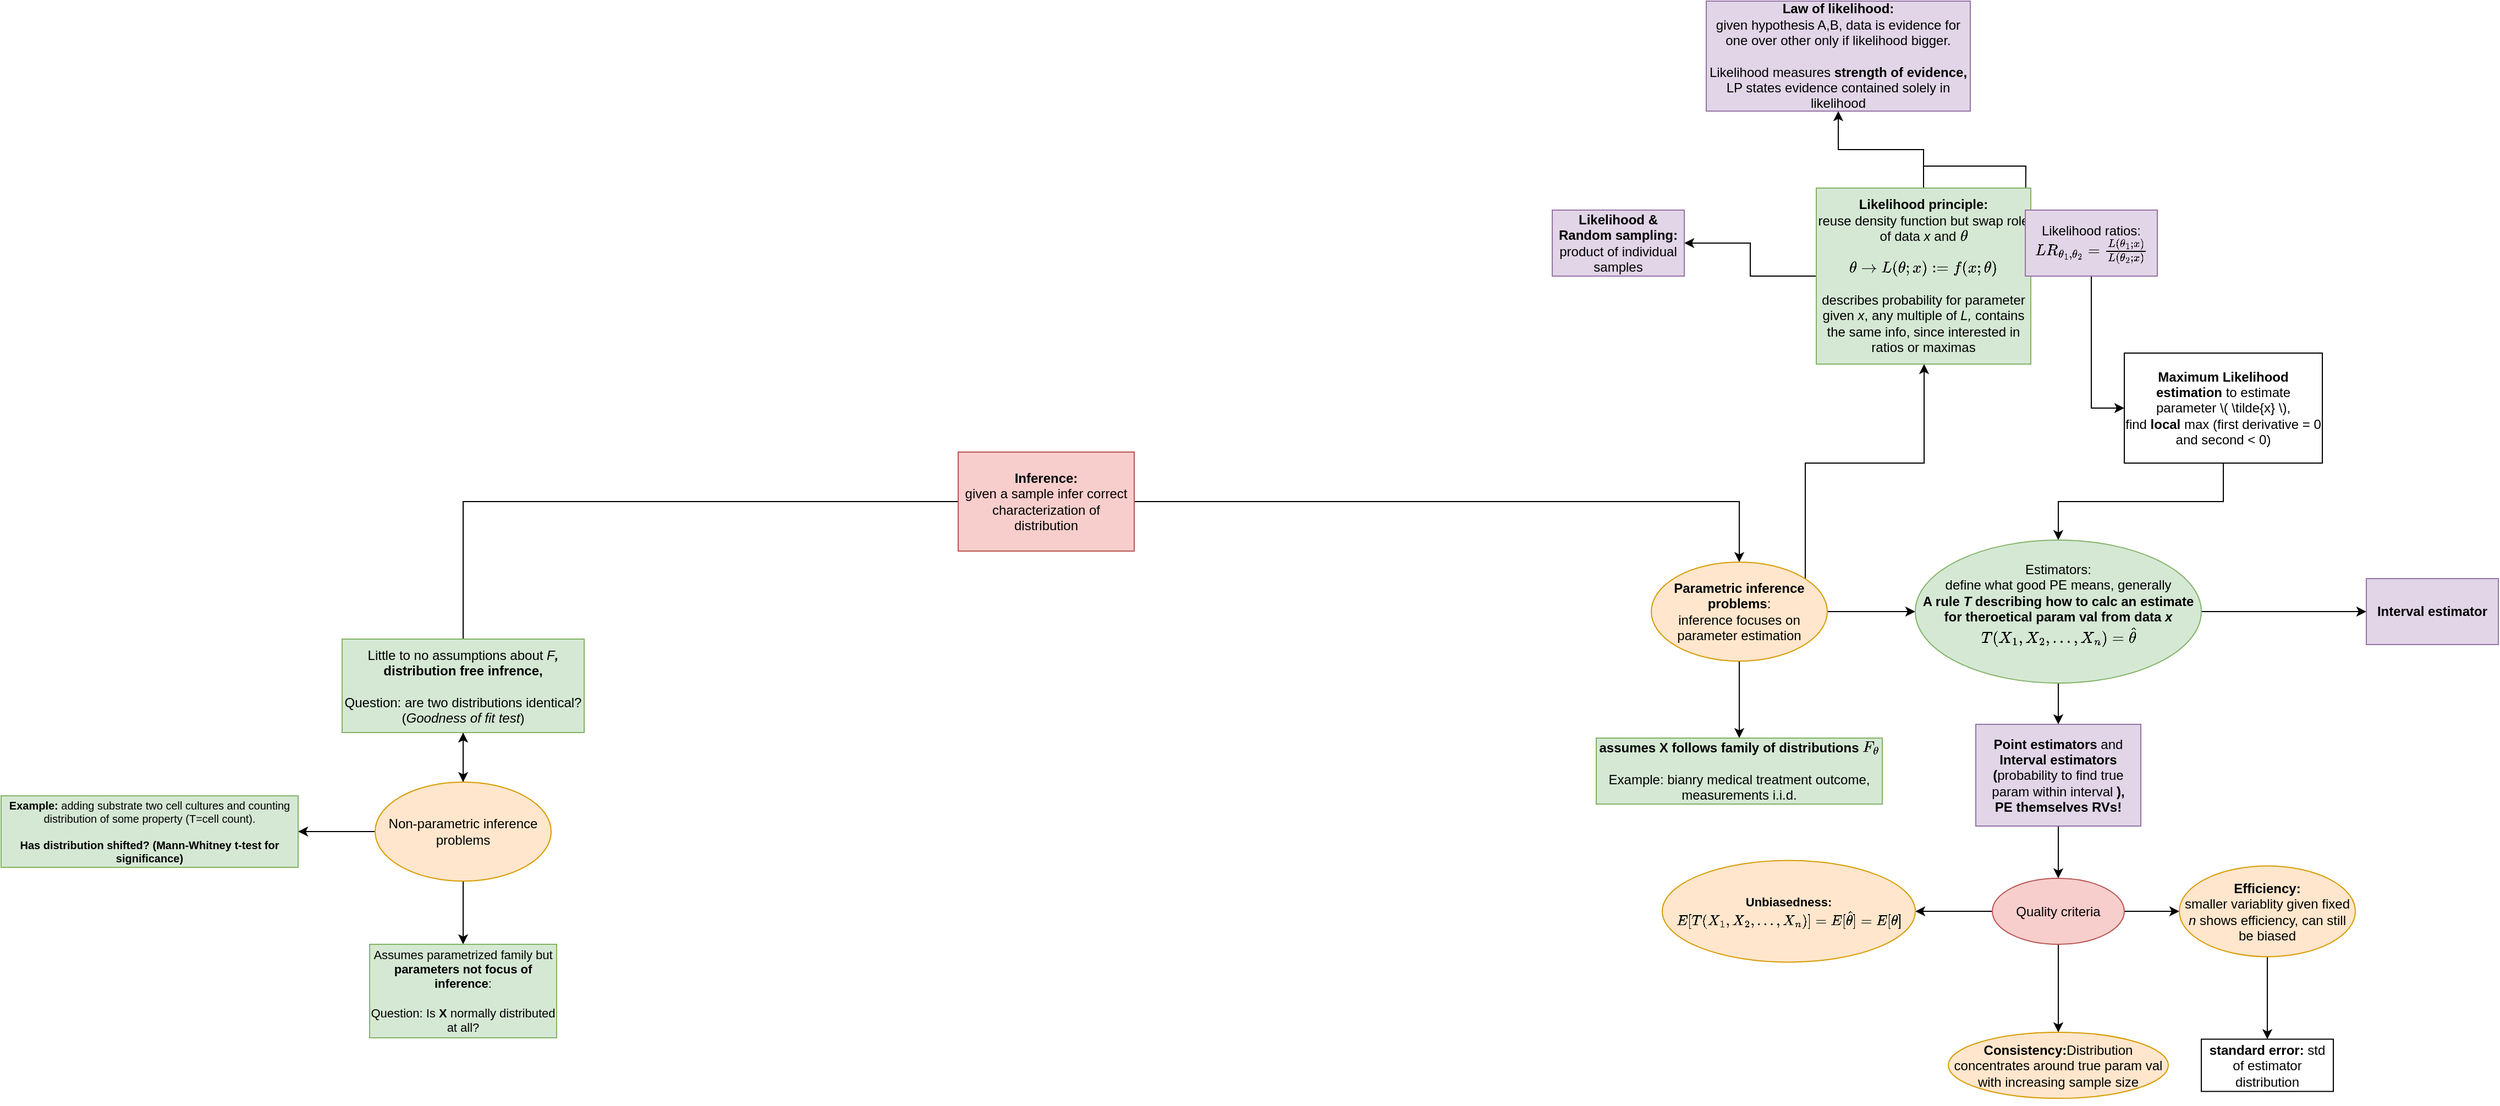 <mxfile version="14.8.1" type="github">
  <diagram id="S2jBDGMZTfLZOEU3KDfl" name="Page-1">
    <mxGraphModel dx="2370" dy="1268" grid="1" gridSize="10" guides="1" tooltips="1" connect="1" arrows="1" fold="1" page="1" pageScale="1" pageWidth="4681" pageHeight="3300" math="1" shadow="0">
      <root>
        <mxCell id="0" />
        <mxCell id="1" parent="0" />
        <mxCell id="ycgSQVnb8Eu3qLplw12D-3" value="" style="edgeStyle=orthogonalEdgeStyle;rounded=0;orthogonalLoop=1;jettySize=auto;html=1;" parent="1" source="ycgSQVnb8Eu3qLplw12D-1" target="ycgSQVnb8Eu3qLplw12D-2" edge="1">
          <mxGeometry relative="1" as="geometry">
            <mxPoint x="660" y="595" as="sourcePoint" />
          </mxGeometry>
        </mxCell>
        <mxCell id="ycgSQVnb8Eu3qLplw12D-5" value="" style="edgeStyle=orthogonalEdgeStyle;rounded=0;orthogonalLoop=1;jettySize=auto;html=1;exitX=1;exitY=0.5;exitDx=0;exitDy=0;" parent="1" source="ycgSQVnb8Eu3qLplw12D-1" target="ycgSQVnb8Eu3qLplw12D-4" edge="1">
          <mxGeometry relative="1" as="geometry">
            <mxPoint x="1440" y="615" as="sourcePoint" />
          </mxGeometry>
        </mxCell>
        <mxCell id="ycgSQVnb8Eu3qLplw12D-1" value="&lt;div&gt;&lt;b&gt;Inference:&lt;/b&gt;&lt;/div&gt;&lt;div&gt;given a sample infer correct characterization of distribution&lt;b&gt;&lt;br&gt;&lt;/b&gt;&lt;/div&gt;" style="process;whiteSpace=wrap;html=1;fillColor=#f8cecc;strokeColor=#b85450;" parent="1" vertex="1">
          <mxGeometry x="970" y="550" width="160" height="90" as="geometry" />
        </mxCell>
        <mxCell id="tAZWQw_xvtE8fRC8TVs--6" value="" style="edgeStyle=orthogonalEdgeStyle;rounded=0;orthogonalLoop=1;jettySize=auto;html=1;" parent="1" source="ycgSQVnb8Eu3qLplw12D-2" target="tAZWQw_xvtE8fRC8TVs--5" edge="1">
          <mxGeometry relative="1" as="geometry" />
        </mxCell>
        <mxCell id="tAZWQw_xvtE8fRC8TVs--8" value="" style="edgeStyle=orthogonalEdgeStyle;rounded=0;orthogonalLoop=1;jettySize=auto;html=1;" parent="1" source="ycgSQVnb8Eu3qLplw12D-2" target="tAZWQw_xvtE8fRC8TVs--7" edge="1">
          <mxGeometry relative="1" as="geometry" />
        </mxCell>
        <mxCell id="tAZWQw_xvtE8fRC8TVs--12" value="" style="edgeStyle=orthogonalEdgeStyle;rounded=0;orthogonalLoop=1;jettySize=auto;html=1;" parent="1" source="ycgSQVnb8Eu3qLplw12D-2" target="tAZWQw_xvtE8fRC8TVs--11" edge="1">
          <mxGeometry relative="1" as="geometry" />
        </mxCell>
        <mxCell id="ycgSQVnb8Eu3qLplw12D-2" value="Non-parametric inference problems" style="ellipse;whiteSpace=wrap;html=1;fillColor=#ffe6cc;strokeColor=#d79b00;" parent="1" vertex="1">
          <mxGeometry x="440" y="850" width="160" height="90" as="geometry" />
        </mxCell>
        <mxCell id="tAZWQw_xvtE8fRC8TVs--10" value="" style="edgeStyle=orthogonalEdgeStyle;rounded=0;orthogonalLoop=1;jettySize=auto;html=1;" parent="1" source="ycgSQVnb8Eu3qLplw12D-4" target="tAZWQw_xvtE8fRC8TVs--9" edge="1">
          <mxGeometry relative="1" as="geometry" />
        </mxCell>
        <mxCell id="tAZWQw_xvtE8fRC8TVs--16" value="" style="edgeStyle=orthogonalEdgeStyle;rounded=0;orthogonalLoop=1;jettySize=auto;html=1;" parent="1" source="ycgSQVnb8Eu3qLplw12D-4" target="tAZWQw_xvtE8fRC8TVs--15" edge="1">
          <mxGeometry relative="1" as="geometry">
            <Array as="points">
              <mxPoint x="1740" y="560" />
              <mxPoint x="1848" y="560" />
            </Array>
          </mxGeometry>
        </mxCell>
        <mxCell id="tAZWQw_xvtE8fRC8TVs--30" value="" style="edgeStyle=orthogonalEdgeStyle;rounded=0;orthogonalLoop=1;jettySize=auto;html=1;" parent="1" source="ycgSQVnb8Eu3qLplw12D-4" target="tAZWQw_xvtE8fRC8TVs--29" edge="1">
          <mxGeometry relative="1" as="geometry" />
        </mxCell>
        <mxCell id="ycgSQVnb8Eu3qLplw12D-4" value="&lt;div&gt;&lt;b&gt;Parametric inference problems&lt;/b&gt;:&lt;/div&gt;&lt;div&gt;inference focuses on parameter estimation&lt;br&gt;&lt;/div&gt;" style="ellipse;whiteSpace=wrap;html=1;fillColor=#ffe6cc;strokeColor=#d79b00;" parent="1" vertex="1">
          <mxGeometry x="1600" y="650" width="160" height="90" as="geometry" />
        </mxCell>
        <mxCell id="tAZWQw_xvtE8fRC8TVs--5" value="&lt;div style=&quot;font-size: 11px&quot;&gt;&lt;font style=&quot;font-size: 11px&quot;&gt;Assumes parametrized family but &lt;b&gt;parameters not focus of inference&lt;/b&gt;:&lt;/font&gt;&lt;/div&gt;&lt;div style=&quot;font-size: 11px&quot;&gt;&lt;font style=&quot;font-size: 11px&quot;&gt;&lt;br&gt;&lt;/font&gt;&lt;/div&gt;&lt;div style=&quot;font-size: 11px&quot;&gt;&lt;font style=&quot;font-size: 11px&quot;&gt;Question: Is &lt;b&gt;X &lt;/b&gt;normally distributed at all?&lt;br&gt;&lt;/font&gt;&lt;/div&gt;" style="whiteSpace=wrap;html=1;fillColor=#d5e8d4;strokeColor=#82b366;" parent="1" vertex="1">
          <mxGeometry x="435" y="997.5" width="170" height="85" as="geometry" />
        </mxCell>
        <mxCell id="tAZWQw_xvtE8fRC8TVs--7" value="&lt;div&gt;Little to no assumptions about &lt;i&gt;F&lt;b&gt;, &lt;br&gt;&lt;/b&gt;&lt;/i&gt;&lt;/div&gt;&lt;div&gt;&lt;b&gt;distribution free infrence, &lt;br&gt;&lt;/b&gt;&lt;/div&gt;&lt;div&gt;&lt;b&gt;&lt;br&gt;&lt;/b&gt;&lt;/div&gt;&lt;div&gt;Question: are two distributions identical? (&lt;i&gt;Goodness of fit test&lt;/i&gt;)&lt;br&gt;&lt;/div&gt;" style="whiteSpace=wrap;html=1;fillColor=#d5e8d4;strokeColor=#82b366;" parent="1" vertex="1">
          <mxGeometry x="410" y="720" width="220" height="85" as="geometry" />
        </mxCell>
        <mxCell id="tAZWQw_xvtE8fRC8TVs--9" value="&lt;div&gt;&lt;b&gt;assumes X follows family of distributions \(F_{\theta}\)&lt;span&gt;&lt;/span&gt;&lt;/b&gt;&lt;/div&gt;&lt;div&gt;&lt;br&gt;&lt;/div&gt;&lt;div&gt;Example: bianry medical treatment outcome, measurements i.i.d.&lt;br&gt;&lt;/div&gt;" style="whiteSpace=wrap;html=1;fillColor=#d5e8d4;strokeColor=#82b366;" parent="1" vertex="1">
          <mxGeometry x="1550" y="810" width="260" height="60" as="geometry" />
        </mxCell>
        <mxCell id="tAZWQw_xvtE8fRC8TVs--11" value="&lt;div style=&quot;font-size: 10px&quot;&gt;&lt;font style=&quot;font-size: 10px&quot;&gt;&lt;b&gt;Example:&lt;/b&gt; adding substrate two cell cultures and counting distribution of some property (T=cell count). &lt;br&gt;&lt;/font&gt;&lt;/div&gt;&lt;div style=&quot;font-size: 10px&quot;&gt;&lt;font style=&quot;font-size: 10px&quot;&gt;&lt;br&gt;&lt;/font&gt;&lt;/div&gt;&lt;div style=&quot;font-size: 10px&quot;&gt;&lt;font style=&quot;font-size: 10px&quot;&gt;&lt;b&gt;Has distribution shifted? (Mann-Whitney t-test for significance)&lt;/b&gt;&lt;/font&gt;&lt;/div&gt;" style="whiteSpace=wrap;html=1;fillColor=#d5e8d4;strokeColor=#82b366;" parent="1" vertex="1">
          <mxGeometry x="100" y="862.5" width="270" height="65" as="geometry" />
        </mxCell>
        <mxCell id="tAZWQw_xvtE8fRC8TVs--18" value="" style="edgeStyle=orthogonalEdgeStyle;rounded=0;orthogonalLoop=1;jettySize=auto;html=1;" parent="1" source="tAZWQw_xvtE8fRC8TVs--15" edge="1">
          <mxGeometry relative="1" as="geometry">
            <mxPoint x="1940" y="360" as="targetPoint" />
          </mxGeometry>
        </mxCell>
        <mxCell id="tAZWQw_xvtE8fRC8TVs--20" value="" style="edgeStyle=orthogonalEdgeStyle;rounded=0;orthogonalLoop=1;jettySize=auto;html=1;" parent="1" source="tAZWQw_xvtE8fRC8TVs--15" target="tAZWQw_xvtE8fRC8TVs--19" edge="1">
          <mxGeometry relative="1" as="geometry" />
        </mxCell>
        <mxCell id="tAZWQw_xvtE8fRC8TVs--28" value="" style="edgeStyle=orthogonalEdgeStyle;rounded=0;orthogonalLoop=1;jettySize=auto;html=1;" parent="1" source="tAZWQw_xvtE8fRC8TVs--15" target="tAZWQw_xvtE8fRC8TVs--27" edge="1">
          <mxGeometry relative="1" as="geometry" />
        </mxCell>
        <mxCell id="tAZWQw_xvtE8fRC8TVs--15" value="&lt;div&gt;&lt;b&gt;Likelihood principle:&lt;/b&gt;&lt;/div&gt;&lt;div&gt;reuse density function but swap role of data &lt;i&gt;x &lt;/i&gt;and \(\theta\)&lt;/div&gt;&lt;div&gt;&lt;br&gt;&lt;/div&gt;&lt;div&gt;\(\theta \rightarrow L(\theta; x):= f(x;\theta)\)&lt;/div&gt;&lt;div&gt;&lt;br&gt;&lt;/div&gt;&lt;div&gt;describes probability for parameter given &lt;i&gt;x&lt;/i&gt;, any multiple of &lt;i&gt;L, &lt;/i&gt;contains the same info, since interested in ratios or maximas&lt;br&gt;&lt;/div&gt;" style="whiteSpace=wrap;html=1;fillColor=#d5e8d4;strokeColor=#82b366;" parent="1" vertex="1">
          <mxGeometry x="1750" y="310" width="195" height="160" as="geometry" />
        </mxCell>
        <mxCell id="tAZWQw_xvtE8fRC8TVs--33" style="edgeStyle=orthogonalEdgeStyle;rounded=0;orthogonalLoop=1;jettySize=auto;html=1;entryX=0;entryY=0.5;entryDx=0;entryDy=0;" parent="1" source="tAZWQw_xvtE8fRC8TVs--17" target="tAZWQw_xvtE8fRC8TVs--21" edge="1">
          <mxGeometry relative="1" as="geometry" />
        </mxCell>
        <mxCell id="tAZWQw_xvtE8fRC8TVs--17" value="&lt;div&gt;Likelihood ratios:&lt;/div&gt;&lt;div&gt;\(LR_{\theta_1, \theta_2} = \frac{L(\theta_1; x)}{L(\theta_2; x)}\)&lt;/div&gt;" style="whiteSpace=wrap;html=1;fillColor=#e1d5e7;strokeColor=#9673a6;" parent="1" vertex="1">
          <mxGeometry x="1940" y="330" width="120" height="60" as="geometry" />
        </mxCell>
        <mxCell id="tAZWQw_xvtE8fRC8TVs--19" value="&lt;div&gt;&lt;b&gt;Law of likelihood:&lt;/b&gt;&lt;/div&gt;&lt;div&gt;given hypothesis A,B, data is evidence for one over other only if likelihood bigger.&lt;/div&gt;&lt;div&gt;&lt;br&gt;&lt;/div&gt;&lt;div&gt;Likelihood measures &lt;b&gt;strength of evidence, &lt;/b&gt;LP states evidence contained solely in likelihood&lt;br&gt;&lt;/div&gt;" style="whiteSpace=wrap;html=1;fillColor=#e1d5e7;strokeColor=#9673a6;" parent="1" vertex="1">
          <mxGeometry x="1650" y="140" width="240" height="100" as="geometry" />
        </mxCell>
        <mxCell id="tAZWQw_xvtE8fRC8TVs--32" style="edgeStyle=orthogonalEdgeStyle;rounded=0;orthogonalLoop=1;jettySize=auto;html=1;" parent="1" source="tAZWQw_xvtE8fRC8TVs--21" target="tAZWQw_xvtE8fRC8TVs--29" edge="1">
          <mxGeometry relative="1" as="geometry" />
        </mxCell>
        <mxCell id="tAZWQw_xvtE8fRC8TVs--21" value="&lt;div&gt;&lt;b&gt;Maximum Likelihood estimation &lt;/b&gt;to estimate parameter \( \tilde{x&lt;span style=&quot;white-space: pre&quot;&gt;&lt;/span&gt;} \),&lt;/div&gt;&lt;div&gt;find &lt;b&gt;local&lt;/b&gt; max (first derivative = 0 and second &amp;lt; 0)&lt;br&gt;&lt;/div&gt;&lt;b&gt;&lt;/b&gt;" style="whiteSpace=wrap;html=1;" parent="1" vertex="1">
          <mxGeometry x="2030" y="460" width="180" height="100" as="geometry" />
        </mxCell>
        <mxCell id="tAZWQw_xvtE8fRC8TVs--27" value="&lt;div&gt;&lt;b&gt;Likelihood &amp;amp; Random sampling:&lt;/b&gt;&lt;/div&gt;&lt;div&gt;product of individual samples&lt;br&gt;&lt;/div&gt;" style="whiteSpace=wrap;html=1;fillColor=#e1d5e7;strokeColor=#9673a6;" parent="1" vertex="1">
          <mxGeometry x="1510" y="330" width="120" height="60" as="geometry" />
        </mxCell>
        <mxCell id="tAZWQw_xvtE8fRC8TVs--35" value="" style="edgeStyle=orthogonalEdgeStyle;rounded=0;orthogonalLoop=1;jettySize=auto;html=1;" parent="1" source="tAZWQw_xvtE8fRC8TVs--29" target="tAZWQw_xvtE8fRC8TVs--34" edge="1">
          <mxGeometry relative="1" as="geometry" />
        </mxCell>
        <mxCell id="tAZWQw_xvtE8fRC8TVs--37" value="" style="edgeStyle=orthogonalEdgeStyle;rounded=0;orthogonalLoop=1;jettySize=auto;html=1;" parent="1" source="tAZWQw_xvtE8fRC8TVs--29" target="tAZWQw_xvtE8fRC8TVs--36" edge="1">
          <mxGeometry relative="1" as="geometry" />
        </mxCell>
        <mxCell id="tAZWQw_xvtE8fRC8TVs--29" value="&lt;div&gt;&lt;br&gt;&lt;/div&gt;&lt;div&gt;&lt;br&gt;&lt;/div&gt;&lt;div&gt;Estimators:&lt;/div&gt;&lt;div&gt;define what good PE means, generally&lt;/div&gt;&lt;div&gt;&lt;b&gt;A rule &lt;i&gt;T&lt;/i&gt; describing how to calc an estimate for theroetical param val from data &lt;i&gt;x&lt;/i&gt;&lt;/b&gt;&lt;/div&gt;&lt;div&gt;\( T(X_1,X_2, ... , X_n) = \hat{\theta}\)&lt;b&gt;&lt;i&gt;&lt;br&gt;&lt;/i&gt;&lt;/b&gt;&lt;/div&gt;&lt;div&gt;&lt;b&gt;&lt;i&gt;&lt;br&gt;&lt;/i&gt;&lt;/b&gt;&lt;/div&gt;&lt;div&gt;&lt;i&gt;&lt;br&gt;&lt;/i&gt;&lt;/div&gt;&lt;div&gt;&lt;b&gt;&lt;i&gt;&lt;/i&gt;&lt;/b&gt;&lt;br&gt;&lt;/div&gt;" style="ellipse;whiteSpace=wrap;html=1;fillColor=#d5e8d4;strokeColor=#82b366;" parent="1" vertex="1">
          <mxGeometry x="1840" y="630" width="260" height="130" as="geometry" />
        </mxCell>
        <mxCell id="tAZWQw_xvtE8fRC8TVs--41" value="" style="edgeStyle=orthogonalEdgeStyle;rounded=0;orthogonalLoop=1;jettySize=auto;html=1;" parent="1" source="tAZWQw_xvtE8fRC8TVs--34" target="tAZWQw_xvtE8fRC8TVs--40" edge="1">
          <mxGeometry relative="1" as="geometry" />
        </mxCell>
        <mxCell id="tAZWQw_xvtE8fRC8TVs--34" value="&lt;div&gt;&lt;b&gt;Point estimators &lt;/b&gt;and&lt;b&gt; Interval estimators (&lt;/b&gt;probability to find true param within interval&lt;b&gt; ),&lt;/b&gt;&lt;/div&gt;&lt;div&gt;&lt;b&gt;PE themselves RVs! &lt;br&gt;&lt;/b&gt;&lt;/div&gt;" style="whiteSpace=wrap;html=1;fillColor=#e1d5e7;strokeColor=#9673a6;" parent="1" vertex="1">
          <mxGeometry x="1895" y="797.5" width="150" height="92.5" as="geometry" />
        </mxCell>
        <mxCell id="tAZWQw_xvtE8fRC8TVs--36" value="&lt;b&gt;Interval estimator&lt;/b&gt;" style="whiteSpace=wrap;html=1;fillColor=#e1d5e7;strokeColor=#9673a6;" parent="1" vertex="1">
          <mxGeometry x="2250" y="665" width="120" height="60" as="geometry" />
        </mxCell>
        <mxCell id="tAZWQw_xvtE8fRC8TVs--43" value="" style="edgeStyle=orthogonalEdgeStyle;rounded=0;orthogonalLoop=1;jettySize=auto;html=1;" parent="1" source="tAZWQw_xvtE8fRC8TVs--40" target="tAZWQw_xvtE8fRC8TVs--42" edge="1">
          <mxGeometry relative="1" as="geometry" />
        </mxCell>
        <mxCell id="tAZWQw_xvtE8fRC8TVs--47" value="" style="edgeStyle=orthogonalEdgeStyle;rounded=0;orthogonalLoop=1;jettySize=auto;html=1;" parent="1" source="tAZWQw_xvtE8fRC8TVs--40" target="tAZWQw_xvtE8fRC8TVs--46" edge="1">
          <mxGeometry relative="1" as="geometry" />
        </mxCell>
        <mxCell id="hHRhIhDRTpSFWYAxkZh6-2" value="" style="edgeStyle=orthogonalEdgeStyle;rounded=0;orthogonalLoop=1;jettySize=auto;html=1;" parent="1" source="tAZWQw_xvtE8fRC8TVs--40" target="hHRhIhDRTpSFWYAxkZh6-1" edge="1">
          <mxGeometry relative="1" as="geometry" />
        </mxCell>
        <mxCell id="tAZWQw_xvtE8fRC8TVs--40" value="Quality criteria" style="ellipse;whiteSpace=wrap;html=1;fillColor=#f8cecc;strokeColor=#b85450;" parent="1" vertex="1">
          <mxGeometry x="1910" y="937.5" width="120" height="60" as="geometry" />
        </mxCell>
        <mxCell id="tAZWQw_xvtE8fRC8TVs--42" value="&lt;div style=&quot;font-size: 11px&quot;&gt;&lt;b&gt;&lt;font style=&quot;font-size: 11px&quot;&gt;Unbiasedness:&lt;/font&gt;&lt;/b&gt;&lt;/div&gt;&lt;div style=&quot;font-size: 11px&quot; align=&quot;center&quot;&gt;&lt;font style=&quot;font-size: 11px&quot;&gt;\( E[ T(X_1,X_2, ... , X_n)] = E[\hat{\theta}] = E[\theta] \)&lt;span&gt;&lt;/span&gt;&lt;/font&gt;&lt;/div&gt;" style="ellipse;whiteSpace=wrap;html=1;fillColor=#ffe6cc;strokeColor=#d79b00;" parent="1" vertex="1">
          <mxGeometry x="1610" y="921.25" width="230" height="92.5" as="geometry" />
        </mxCell>
        <mxCell id="tAZWQw_xvtE8fRC8TVs--46" value="&lt;div&gt;&lt;b&gt;&lt;br&gt;&lt;/b&gt;&lt;/div&gt;&lt;div&gt;&lt;b&gt;Consistency:&lt;/b&gt;Distribution concentrates around true param val with increasing sample size&lt;/div&gt;&lt;div&gt;&lt;br&gt;&lt;/div&gt;" style="ellipse;whiteSpace=wrap;html=1;fillColor=#ffe6cc;strokeColor=#d79b00;" parent="1" vertex="1">
          <mxGeometry x="1870" y="1077.5" width="200" height="60" as="geometry" />
        </mxCell>
        <mxCell id="hHRhIhDRTpSFWYAxkZh6-4" value="" style="edgeStyle=orthogonalEdgeStyle;rounded=0;orthogonalLoop=1;jettySize=auto;html=1;" parent="1" source="hHRhIhDRTpSFWYAxkZh6-1" target="hHRhIhDRTpSFWYAxkZh6-3" edge="1">
          <mxGeometry relative="1" as="geometry" />
        </mxCell>
        <mxCell id="hHRhIhDRTpSFWYAxkZh6-1" value="&lt;div&gt;&lt;b&gt;Efficiency:&lt;/b&gt;&lt;/div&gt;&lt;div&gt;smaller variablity given fixed &lt;i&gt;n&lt;/i&gt; shows efficiency, can still be biased&lt;/div&gt;" style="ellipse;whiteSpace=wrap;html=1;fillColor=#ffe6cc;strokeColor=#d79b00;" parent="1" vertex="1">
          <mxGeometry x="2080" y="926.25" width="160" height="82.5" as="geometry" />
        </mxCell>
        <mxCell id="hHRhIhDRTpSFWYAxkZh6-3" value="&lt;div&gt;&lt;b&gt;standard error: &lt;/b&gt;std of estimator distribution &lt;/div&gt;" style="whiteSpace=wrap;html=1;" parent="1" vertex="1">
          <mxGeometry x="2100" y="1083.75" width="120" height="47.5" as="geometry" />
        </mxCell>
      </root>
    </mxGraphModel>
  </diagram>
</mxfile>
